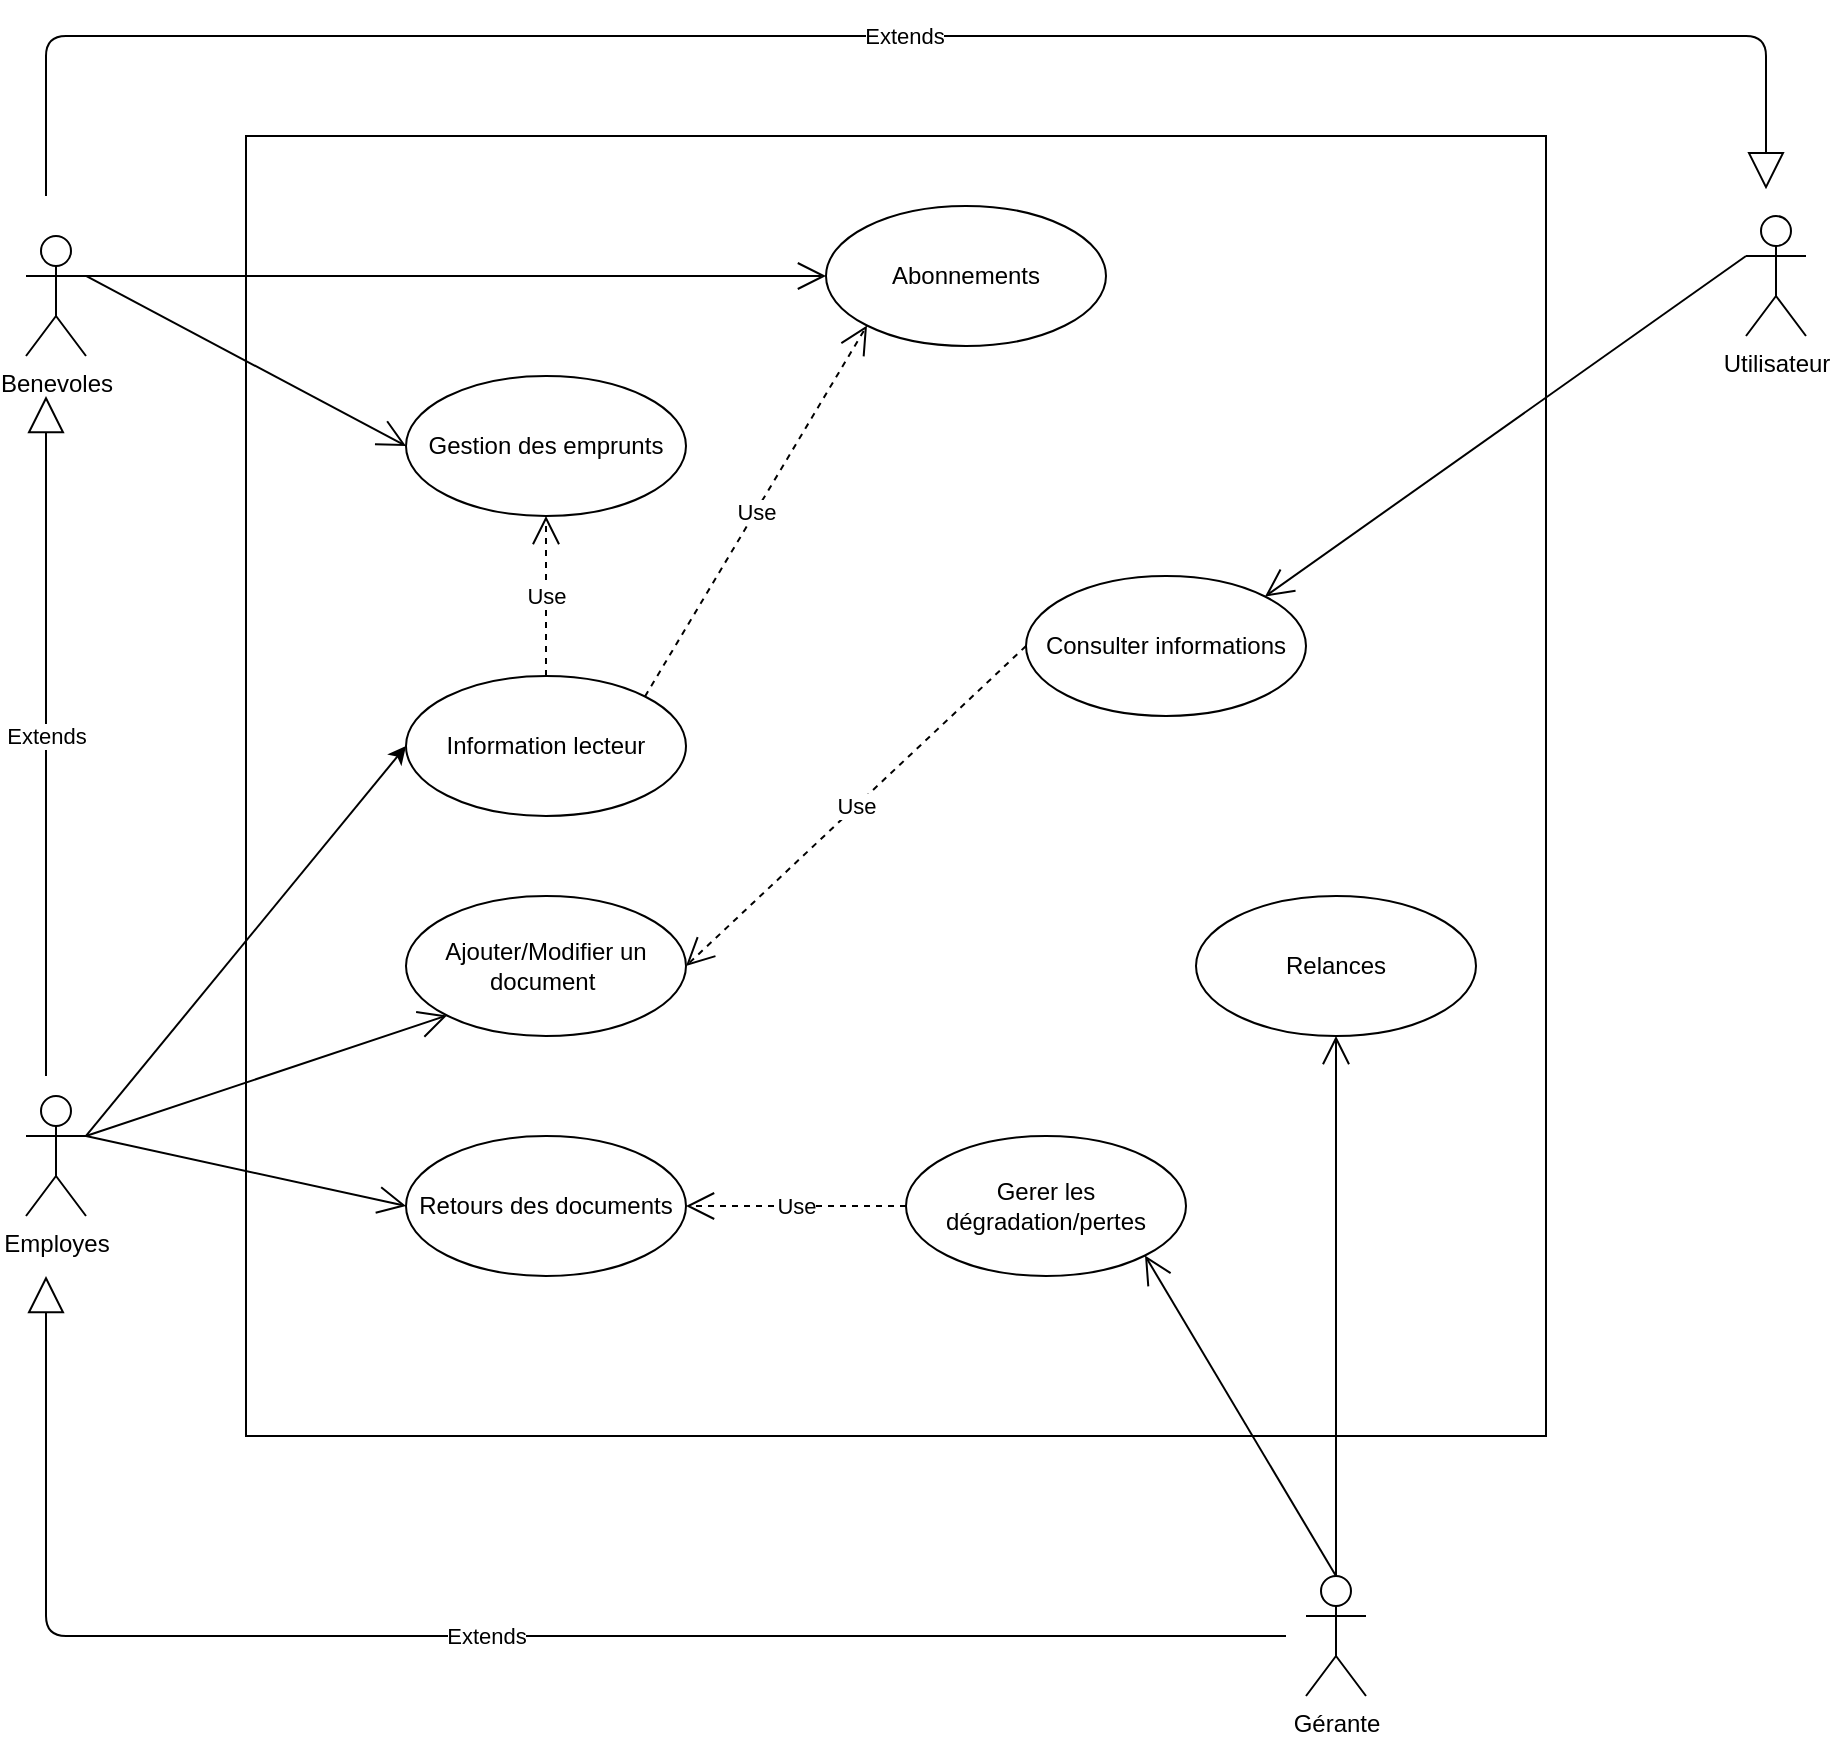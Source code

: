 <mxfile version="12.5.3" type="device"><diagram id="BtGgvs9l3uF5Zr0Lojkq" name="Page-1"><mxGraphModel dx="1310" dy="845" grid="1" gridSize="10" guides="1" tooltips="1" connect="1" arrows="1" fold="1" page="1" pageScale="1" pageWidth="1654" pageHeight="1169" math="0" shadow="0"><root><mxCell id="0"/><mxCell id="1" parent="0"/><mxCell id="Dv1iQAjg7g6ekhg_YucK-2" value="" style="whiteSpace=wrap;html=1;aspect=fixed;" parent="1" vertex="1"><mxGeometry x="500" y="240" width="650" height="650" as="geometry"/></mxCell><mxCell id="Dv1iQAjg7g6ekhg_YucK-3" value="Benevoles" style="shape=umlActor;verticalLabelPosition=bottom;labelBackgroundColor=#ffffff;verticalAlign=top;html=1;outlineConnect=0;" parent="1" vertex="1"><mxGeometry x="390" y="290" width="30" height="60" as="geometry"/></mxCell><mxCell id="Dv1iQAjg7g6ekhg_YucK-5" value="Gérante" style="shape=umlActor;verticalLabelPosition=bottom;labelBackgroundColor=#ffffff;verticalAlign=top;html=1;outlineConnect=0;" parent="1" vertex="1"><mxGeometry x="1030" y="960" width="30" height="60" as="geometry"/></mxCell><mxCell id="Dv1iQAjg7g6ekhg_YucK-6" value="Utilisateur" style="shape=umlActor;verticalLabelPosition=bottom;labelBackgroundColor=#ffffff;verticalAlign=top;html=1;outlineConnect=0;" parent="1" vertex="1"><mxGeometry x="1250" y="280" width="30" height="60" as="geometry"/></mxCell><mxCell id="Dv1iQAjg7g6ekhg_YucK-7" value="Extends" style="endArrow=block;endSize=16;endFill=0;html=1;" parent="1" edge="1"><mxGeometry width="160" relative="1" as="geometry"><mxPoint x="1020" y="990" as="sourcePoint"/><mxPoint x="400" y="810" as="targetPoint"/><Array as="points"><mxPoint x="400" y="990"/></Array></mxGeometry></mxCell><mxCell id="Dv1iQAjg7g6ekhg_YucK-4" value="Employes" style="shape=umlActor;verticalLabelPosition=bottom;labelBackgroundColor=#ffffff;verticalAlign=top;html=1;outlineConnect=0;" parent="1" vertex="1"><mxGeometry x="390" y="720" width="30" height="60" as="geometry"/></mxCell><mxCell id="Dv1iQAjg7g6ekhg_YucK-8" value="Extends" style="endArrow=block;endSize=16;endFill=0;html=1;" parent="1" edge="1"><mxGeometry width="160" relative="1" as="geometry"><mxPoint x="400" y="710" as="sourcePoint"/><mxPoint x="400" y="370" as="targetPoint"/></mxGeometry></mxCell><mxCell id="Dv1iQAjg7g6ekhg_YucK-10" value="Extends" style="endArrow=block;endSize=16;endFill=0;html=1;" parent="1" edge="1"><mxGeometry width="160" relative="1" as="geometry"><mxPoint x="400" y="270" as="sourcePoint"/><mxPoint x="1260" y="266.667" as="targetPoint"/><Array as="points"><mxPoint x="400" y="190"/><mxPoint x="1260" y="190"/></Array></mxGeometry></mxCell><mxCell id="Dv1iQAjg7g6ekhg_YucK-11" value="Ajouter/Modifier un document&amp;nbsp;" style="ellipse;whiteSpace=wrap;html=1;" parent="1" vertex="1"><mxGeometry x="580" y="620" width="140" height="70" as="geometry"/></mxCell><mxCell id="Dv1iQAjg7g6ekhg_YucK-12" value="" style="endArrow=open;endFill=1;endSize=12;html=1;exitX=1;exitY=0.333;exitDx=0;exitDy=0;exitPerimeter=0;entryX=0;entryY=1;entryDx=0;entryDy=0;" parent="1" source="Dv1iQAjg7g6ekhg_YucK-4" target="Dv1iQAjg7g6ekhg_YucK-11" edge="1"><mxGeometry width="160" relative="1" as="geometry"><mxPoint x="380" y="1060" as="sourcePoint"/><mxPoint x="540" y="1060" as="targetPoint"/></mxGeometry></mxCell><mxCell id="Dv1iQAjg7g6ekhg_YucK-13" value="Consulter informations" style="ellipse;whiteSpace=wrap;html=1;" parent="1" vertex="1"><mxGeometry x="890" y="460.0" width="140" height="70" as="geometry"/></mxCell><mxCell id="Dv1iQAjg7g6ekhg_YucK-14" value="" style="endArrow=open;endFill=1;endSize=12;html=1;exitX=0;exitY=0.333;exitDx=0;exitDy=0;exitPerimeter=0;entryX=1;entryY=0;entryDx=0;entryDy=0;" parent="1" source="Dv1iQAjg7g6ekhg_YucK-6" target="Dv1iQAjg7g6ekhg_YucK-13" edge="1"><mxGeometry width="160" relative="1" as="geometry"><mxPoint x="1080" y="319.17" as="sourcePoint"/><mxPoint x="1240" y="319.17" as="targetPoint"/></mxGeometry></mxCell><mxCell id="Dv1iQAjg7g6ekhg_YucK-15" value="Use" style="endArrow=open;endSize=12;dashed=1;html=1;exitX=0;exitY=0.5;exitDx=0;exitDy=0;entryX=1;entryY=0.5;entryDx=0;entryDy=0;" parent="1" source="Dv1iQAjg7g6ekhg_YucK-13" target="Dv1iQAjg7g6ekhg_YucK-11" edge="1"><mxGeometry width="160" relative="1" as="geometry"><mxPoint x="880" y="524.17" as="sourcePoint"/><mxPoint x="1040" y="524.17" as="targetPoint"/></mxGeometry></mxCell><mxCell id="Dv1iQAjg7g6ekhg_YucK-16" value="Abonnements" style="ellipse;whiteSpace=wrap;html=1;" parent="1" vertex="1"><mxGeometry x="790" y="275" width="140" height="70" as="geometry"/></mxCell><mxCell id="Dv1iQAjg7g6ekhg_YucK-17" value="Information lecteur" style="ellipse;whiteSpace=wrap;html=1;" parent="1" vertex="1"><mxGeometry x="580" y="510" width="140" height="70" as="geometry"/></mxCell><mxCell id="Dv1iQAjg7g6ekhg_YucK-19" value="" style="endArrow=open;endFill=1;endSize=12;html=1;entryX=0;entryY=0.5;entryDx=0;entryDy=0;exitX=1;exitY=0.333;exitDx=0;exitDy=0;exitPerimeter=0;" parent="1" source="Dv1iQAjg7g6ekhg_YucK-3" target="Dv1iQAjg7g6ekhg_YucK-16" edge="1"><mxGeometry width="160" relative="1" as="geometry"><mxPoint x="430" y="740" as="sourcePoint"/><mxPoint x="600" y="740" as="targetPoint"/></mxGeometry></mxCell><mxCell id="Dv1iQAjg7g6ekhg_YucK-20" value="Gestion des emprunts" style="ellipse;whiteSpace=wrap;html=1;" parent="1" vertex="1"><mxGeometry x="580" y="360" width="140" height="70" as="geometry"/></mxCell><mxCell id="Dv1iQAjg7g6ekhg_YucK-21" value="Relances" style="ellipse;whiteSpace=wrap;html=1;" parent="1" vertex="1"><mxGeometry x="975" y="620" width="140" height="70" as="geometry"/></mxCell><mxCell id="Dv1iQAjg7g6ekhg_YucK-22" value="" style="endArrow=open;endFill=1;endSize=12;html=1;exitX=0.5;exitY=0;exitDx=0;exitDy=0;exitPerimeter=0;entryX=0.5;entryY=1;entryDx=0;entryDy=0;" parent="1" source="Dv1iQAjg7g6ekhg_YucK-5" target="Dv1iQAjg7g6ekhg_YucK-21" edge="1"><mxGeometry width="160" relative="1" as="geometry"><mxPoint x="380" y="1060" as="sourcePoint"/><mxPoint x="540" y="1060" as="targetPoint"/></mxGeometry></mxCell><mxCell id="Dv1iQAjg7g6ekhg_YucK-23" value="" style="endArrow=open;endFill=1;endSize=12;html=1;exitX=1;exitY=0.333;exitDx=0;exitDy=0;exitPerimeter=0;entryX=0;entryY=0.5;entryDx=0;entryDy=0;entryPerimeter=0;" parent="1" source="Dv1iQAjg7g6ekhg_YucK-3" target="Dv1iQAjg7g6ekhg_YucK-20" edge="1"><mxGeometry width="160" relative="1" as="geometry"><mxPoint x="440" y="305.83" as="sourcePoint"/><mxPoint x="600" y="305.83" as="targetPoint"/></mxGeometry></mxCell><mxCell id="Dv1iQAjg7g6ekhg_YucK-24" value="Gerer les dégradation/pertes" style="ellipse;whiteSpace=wrap;html=1;" parent="1" vertex="1"><mxGeometry x="830" y="740.0" width="140" height="70" as="geometry"/></mxCell><mxCell id="Dv1iQAjg7g6ekhg_YucK-25" value="Retours des documents" style="ellipse;whiteSpace=wrap;html=1;" parent="1" vertex="1"><mxGeometry x="580" y="740" width="140" height="70" as="geometry"/></mxCell><mxCell id="Dv1iQAjg7g6ekhg_YucK-26" value="" style="endArrow=open;endFill=1;endSize=12;html=1;entryX=0;entryY=0.5;entryDx=0;entryDy=0;" parent="1" target="Dv1iQAjg7g6ekhg_YucK-25" edge="1"><mxGeometry width="160" relative="1" as="geometry"><mxPoint x="420" y="740" as="sourcePoint"/><mxPoint x="540" y="1060" as="targetPoint"/></mxGeometry></mxCell><mxCell id="Dv1iQAjg7g6ekhg_YucK-27" value="" style="endArrow=open;endFill=1;endSize=12;html=1;exitX=0.5;exitY=0;exitDx=0;exitDy=0;exitPerimeter=0;entryX=1;entryY=1;entryDx=0;entryDy=0;" parent="1" source="Dv1iQAjg7g6ekhg_YucK-5" target="Dv1iQAjg7g6ekhg_YucK-24" edge="1"><mxGeometry width="160" relative="1" as="geometry"><mxPoint x="380" y="1060" as="sourcePoint"/><mxPoint x="540" y="1060" as="targetPoint"/></mxGeometry></mxCell><mxCell id="Dv1iQAjg7g6ekhg_YucK-28" value="Use" style="endArrow=open;endSize=12;dashed=1;html=1;exitX=0;exitY=0.5;exitDx=0;exitDy=0;entryX=1;entryY=0.5;entryDx=0;entryDy=0;" parent="1" source="Dv1iQAjg7g6ekhg_YucK-24" target="Dv1iQAjg7g6ekhg_YucK-25" edge="1"><mxGeometry width="160" relative="1" as="geometry"><mxPoint x="380" y="1060" as="sourcePoint"/><mxPoint x="540" y="1060" as="targetPoint"/></mxGeometry></mxCell><mxCell id="N3IXkhzTf-f89fZq2g1h-1" value="" style="endArrow=classic;html=1;entryX=0;entryY=0.5;entryDx=0;entryDy=0;exitX=1;exitY=0.333;exitDx=0;exitDy=0;exitPerimeter=0;" edge="1" parent="1" source="Dv1iQAjg7g6ekhg_YucK-4" target="Dv1iQAjg7g6ekhg_YucK-17"><mxGeometry width="50" height="50" relative="1" as="geometry"><mxPoint x="380" y="1110" as="sourcePoint"/><mxPoint x="430" y="1060" as="targetPoint"/></mxGeometry></mxCell><mxCell id="N3IXkhzTf-f89fZq2g1h-3" value="Use" style="endArrow=open;endSize=12;dashed=1;html=1;exitX=0.5;exitY=0;exitDx=0;exitDy=0;entryX=0.5;entryY=1;entryDx=0;entryDy=0;" edge="1" parent="1" source="Dv1iQAjg7g6ekhg_YucK-17" target="Dv1iQAjg7g6ekhg_YucK-20"><mxGeometry width="160" relative="1" as="geometry"><mxPoint x="380" y="1060" as="sourcePoint"/><mxPoint x="540" y="1060" as="targetPoint"/></mxGeometry></mxCell><mxCell id="N3IXkhzTf-f89fZq2g1h-5" value="Use" style="endArrow=open;endSize=12;dashed=1;html=1;entryX=0;entryY=1;entryDx=0;entryDy=0;exitX=1;exitY=0;exitDx=0;exitDy=0;" edge="1" parent="1" source="Dv1iQAjg7g6ekhg_YucK-17" target="Dv1iQAjg7g6ekhg_YucK-16"><mxGeometry width="160" relative="1" as="geometry"><mxPoint x="380" y="1060" as="sourcePoint"/><mxPoint x="540" y="1060" as="targetPoint"/></mxGeometry></mxCell></root></mxGraphModel></diagram></mxfile>
